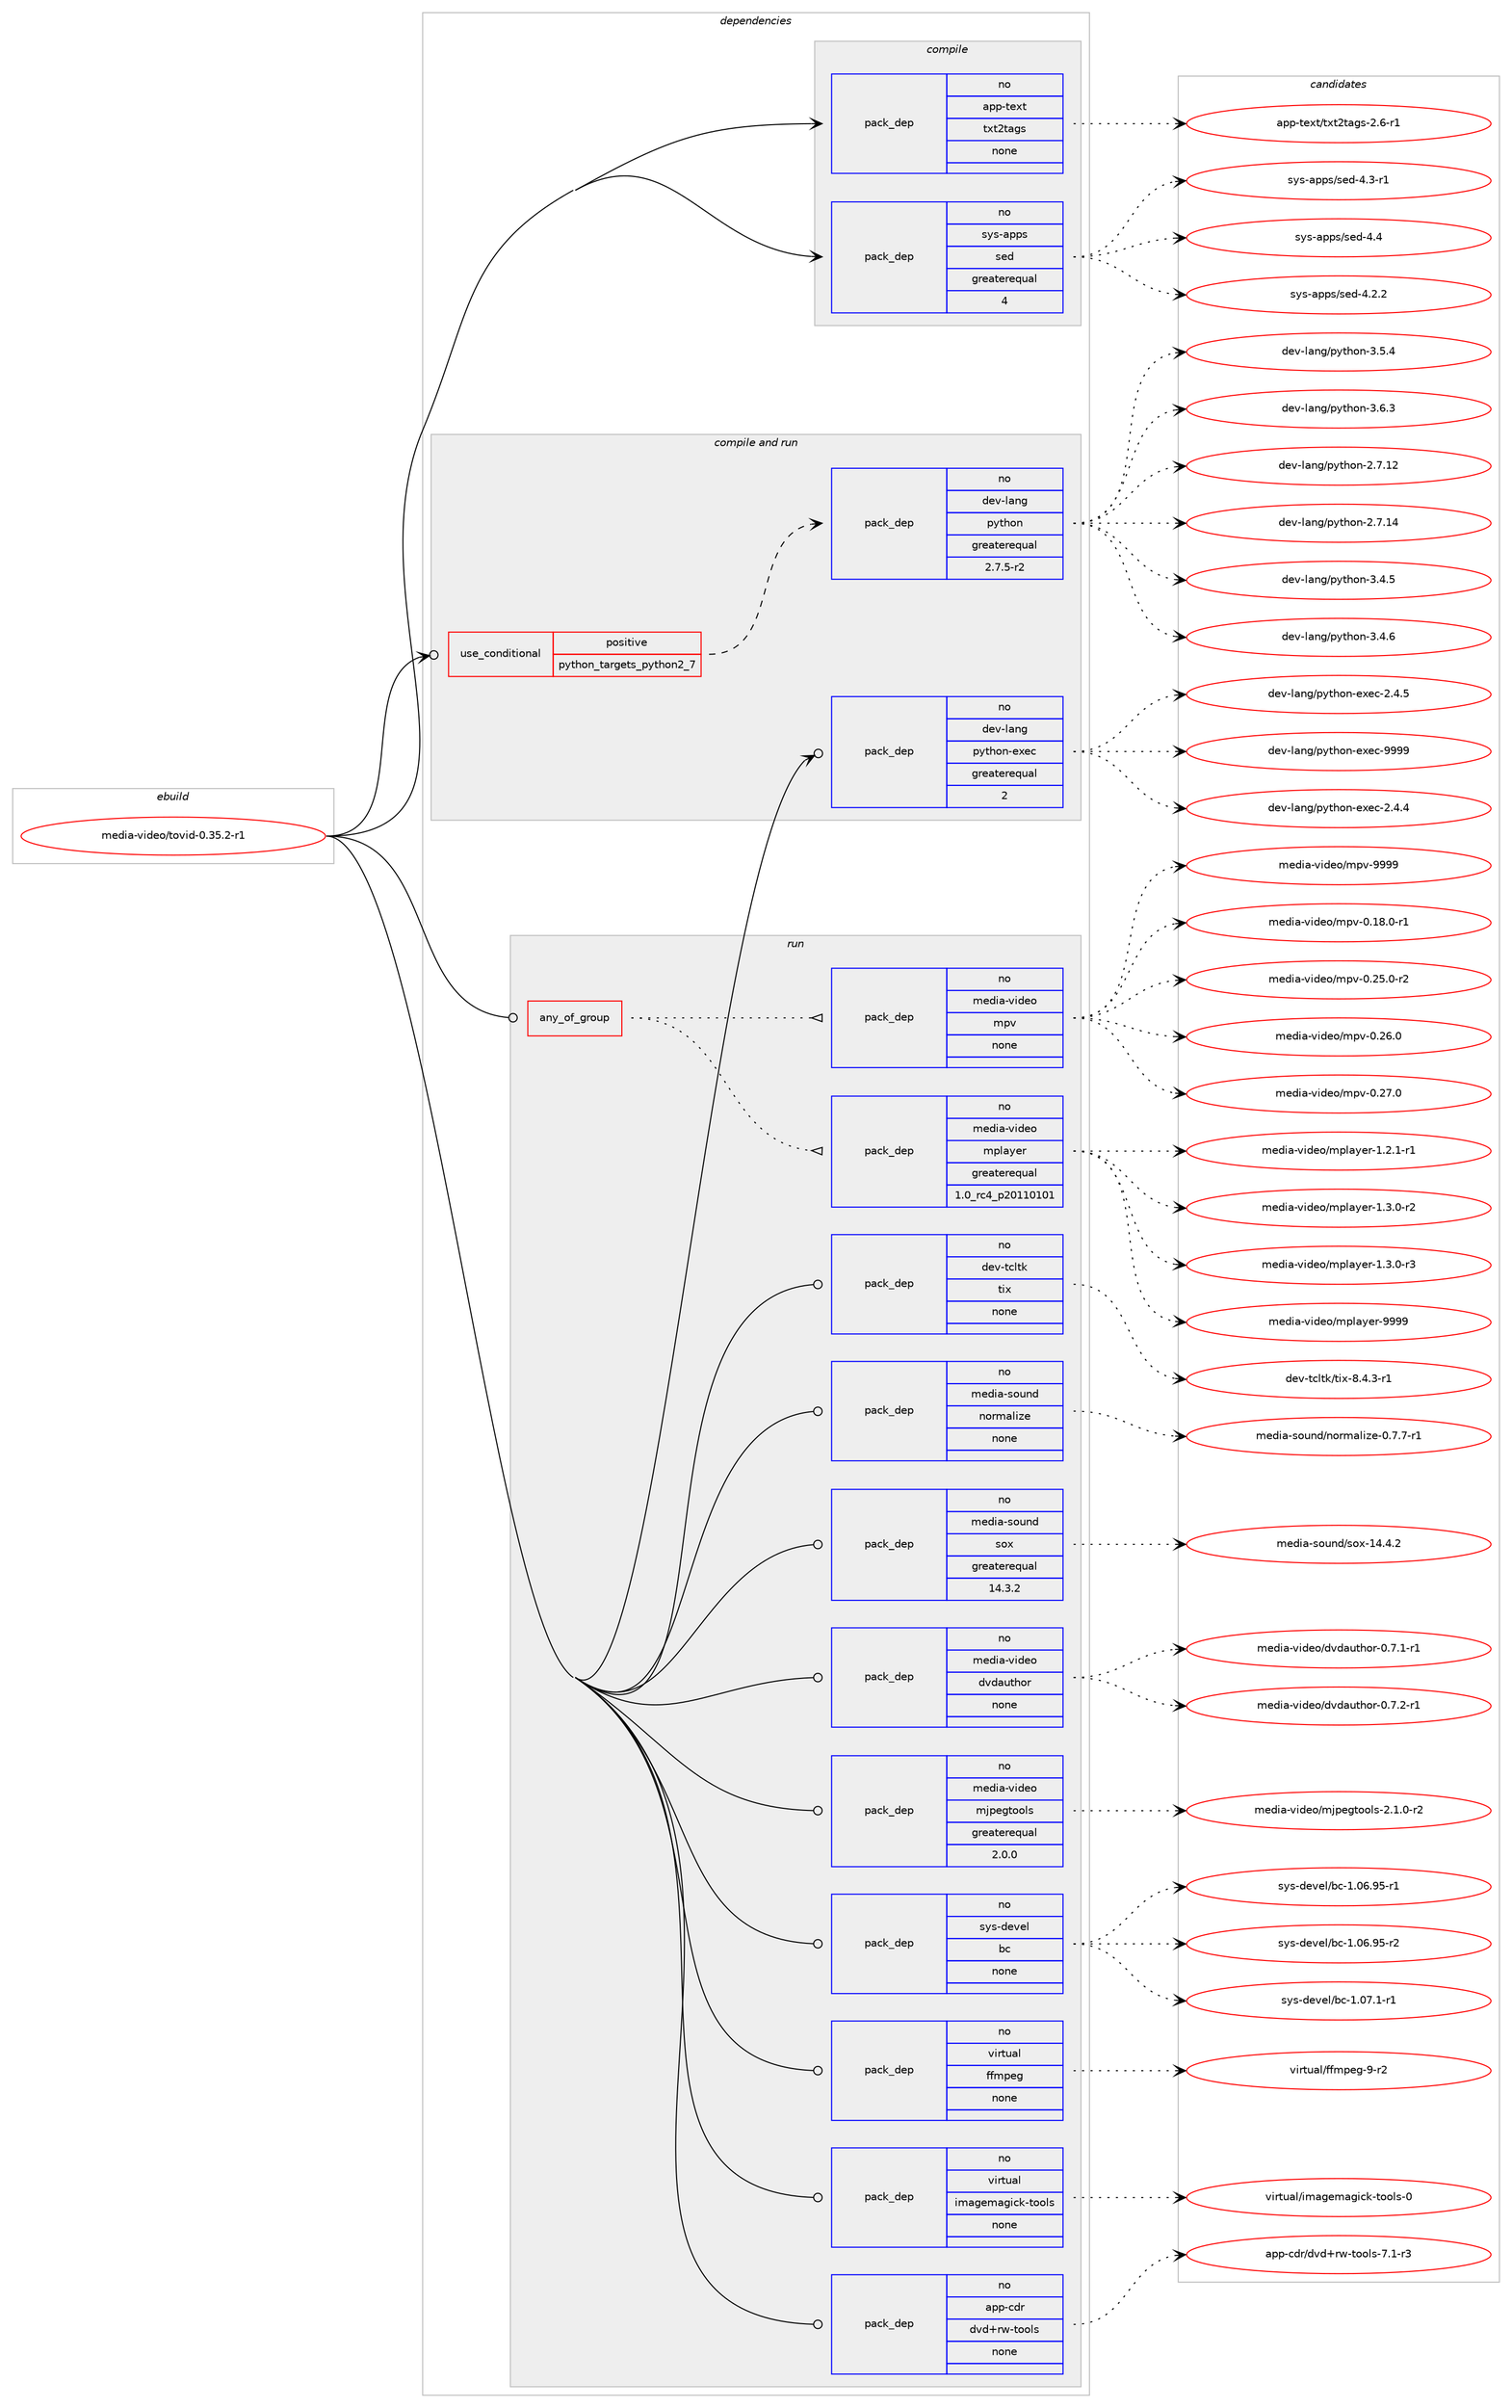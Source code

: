 digraph prolog {

# *************
# Graph options
# *************

newrank=true;
concentrate=true;
compound=true;
graph [rankdir=LR,fontname=Helvetica,fontsize=10,ranksep=1.5];#, ranksep=2.5, nodesep=0.2];
edge  [arrowhead=vee];
node  [fontname=Helvetica,fontsize=10];

# **********
# The ebuild
# **********

subgraph cluster_leftcol {
color=gray;
rank=same;
label=<<i>ebuild</i>>;
id [label="media-video/tovid-0.35.2-r1", color=red, width=4, href="../media-video/tovid-0.35.2-r1.svg"];
}

# ****************
# The dependencies
# ****************

subgraph cluster_midcol {
color=gray;
label=<<i>dependencies</i>>;
subgraph cluster_compile {
fillcolor="#eeeeee";
style=filled;
label=<<i>compile</i>>;
subgraph pack292840 {
dependency397139 [label=<<TABLE BORDER="0" CELLBORDER="1" CELLSPACING="0" CELLPADDING="4" WIDTH="220"><TR><TD ROWSPAN="6" CELLPADDING="30">pack_dep</TD></TR><TR><TD WIDTH="110">no</TD></TR><TR><TD>app-text</TD></TR><TR><TD>txt2tags</TD></TR><TR><TD>none</TD></TR><TR><TD></TD></TR></TABLE>>, shape=none, color=blue];
}
id:e -> dependency397139:w [weight=20,style="solid",arrowhead="vee"];
subgraph pack292841 {
dependency397140 [label=<<TABLE BORDER="0" CELLBORDER="1" CELLSPACING="0" CELLPADDING="4" WIDTH="220"><TR><TD ROWSPAN="6" CELLPADDING="30">pack_dep</TD></TR><TR><TD WIDTH="110">no</TD></TR><TR><TD>sys-apps</TD></TR><TR><TD>sed</TD></TR><TR><TD>greaterequal</TD></TR><TR><TD>4</TD></TR></TABLE>>, shape=none, color=blue];
}
id:e -> dependency397140:w [weight=20,style="solid",arrowhead="vee"];
}
subgraph cluster_compileandrun {
fillcolor="#eeeeee";
style=filled;
label=<<i>compile and run</i>>;
subgraph cond97863 {
dependency397141 [label=<<TABLE BORDER="0" CELLBORDER="1" CELLSPACING="0" CELLPADDING="4"><TR><TD ROWSPAN="3" CELLPADDING="10">use_conditional</TD></TR><TR><TD>positive</TD></TR><TR><TD>python_targets_python2_7</TD></TR></TABLE>>, shape=none, color=red];
subgraph pack292842 {
dependency397142 [label=<<TABLE BORDER="0" CELLBORDER="1" CELLSPACING="0" CELLPADDING="4" WIDTH="220"><TR><TD ROWSPAN="6" CELLPADDING="30">pack_dep</TD></TR><TR><TD WIDTH="110">no</TD></TR><TR><TD>dev-lang</TD></TR><TR><TD>python</TD></TR><TR><TD>greaterequal</TD></TR><TR><TD>2.7.5-r2</TD></TR></TABLE>>, shape=none, color=blue];
}
dependency397141:e -> dependency397142:w [weight=20,style="dashed",arrowhead="vee"];
}
id:e -> dependency397141:w [weight=20,style="solid",arrowhead="odotvee"];
subgraph pack292843 {
dependency397143 [label=<<TABLE BORDER="0" CELLBORDER="1" CELLSPACING="0" CELLPADDING="4" WIDTH="220"><TR><TD ROWSPAN="6" CELLPADDING="30">pack_dep</TD></TR><TR><TD WIDTH="110">no</TD></TR><TR><TD>dev-lang</TD></TR><TR><TD>python-exec</TD></TR><TR><TD>greaterequal</TD></TR><TR><TD>2</TD></TR></TABLE>>, shape=none, color=blue];
}
id:e -> dependency397143:w [weight=20,style="solid",arrowhead="odotvee"];
}
subgraph cluster_run {
fillcolor="#eeeeee";
style=filled;
label=<<i>run</i>>;
subgraph any6252 {
dependency397144 [label=<<TABLE BORDER="0" CELLBORDER="1" CELLSPACING="0" CELLPADDING="4"><TR><TD CELLPADDING="10">any_of_group</TD></TR></TABLE>>, shape=none, color=red];subgraph pack292844 {
dependency397145 [label=<<TABLE BORDER="0" CELLBORDER="1" CELLSPACING="0" CELLPADDING="4" WIDTH="220"><TR><TD ROWSPAN="6" CELLPADDING="30">pack_dep</TD></TR><TR><TD WIDTH="110">no</TD></TR><TR><TD>media-video</TD></TR><TR><TD>mplayer</TD></TR><TR><TD>greaterequal</TD></TR><TR><TD>1.0_rc4_p20110101</TD></TR></TABLE>>, shape=none, color=blue];
}
dependency397144:e -> dependency397145:w [weight=20,style="dotted",arrowhead="oinv"];
subgraph pack292845 {
dependency397146 [label=<<TABLE BORDER="0" CELLBORDER="1" CELLSPACING="0" CELLPADDING="4" WIDTH="220"><TR><TD ROWSPAN="6" CELLPADDING="30">pack_dep</TD></TR><TR><TD WIDTH="110">no</TD></TR><TR><TD>media-video</TD></TR><TR><TD>mpv</TD></TR><TR><TD>none</TD></TR><TR><TD></TD></TR></TABLE>>, shape=none, color=blue];
}
dependency397144:e -> dependency397146:w [weight=20,style="dotted",arrowhead="oinv"];
}
id:e -> dependency397144:w [weight=20,style="solid",arrowhead="odot"];
subgraph pack292846 {
dependency397147 [label=<<TABLE BORDER="0" CELLBORDER="1" CELLSPACING="0" CELLPADDING="4" WIDTH="220"><TR><TD ROWSPAN="6" CELLPADDING="30">pack_dep</TD></TR><TR><TD WIDTH="110">no</TD></TR><TR><TD>app-cdr</TD></TR><TR><TD>dvd+rw-tools</TD></TR><TR><TD>none</TD></TR><TR><TD></TD></TR></TABLE>>, shape=none, color=blue];
}
id:e -> dependency397147:w [weight=20,style="solid",arrowhead="odot"];
subgraph pack292847 {
dependency397148 [label=<<TABLE BORDER="0" CELLBORDER="1" CELLSPACING="0" CELLPADDING="4" WIDTH="220"><TR><TD ROWSPAN="6" CELLPADDING="30">pack_dep</TD></TR><TR><TD WIDTH="110">no</TD></TR><TR><TD>dev-tcltk</TD></TR><TR><TD>tix</TD></TR><TR><TD>none</TD></TR><TR><TD></TD></TR></TABLE>>, shape=none, color=blue];
}
id:e -> dependency397148:w [weight=20,style="solid",arrowhead="odot"];
subgraph pack292848 {
dependency397149 [label=<<TABLE BORDER="0" CELLBORDER="1" CELLSPACING="0" CELLPADDING="4" WIDTH="220"><TR><TD ROWSPAN="6" CELLPADDING="30">pack_dep</TD></TR><TR><TD WIDTH="110">no</TD></TR><TR><TD>media-sound</TD></TR><TR><TD>normalize</TD></TR><TR><TD>none</TD></TR><TR><TD></TD></TR></TABLE>>, shape=none, color=blue];
}
id:e -> dependency397149:w [weight=20,style="solid",arrowhead="odot"];
subgraph pack292849 {
dependency397150 [label=<<TABLE BORDER="0" CELLBORDER="1" CELLSPACING="0" CELLPADDING="4" WIDTH="220"><TR><TD ROWSPAN="6" CELLPADDING="30">pack_dep</TD></TR><TR><TD WIDTH="110">no</TD></TR><TR><TD>media-sound</TD></TR><TR><TD>sox</TD></TR><TR><TD>greaterequal</TD></TR><TR><TD>14.3.2</TD></TR></TABLE>>, shape=none, color=blue];
}
id:e -> dependency397150:w [weight=20,style="solid",arrowhead="odot"];
subgraph pack292850 {
dependency397151 [label=<<TABLE BORDER="0" CELLBORDER="1" CELLSPACING="0" CELLPADDING="4" WIDTH="220"><TR><TD ROWSPAN="6" CELLPADDING="30">pack_dep</TD></TR><TR><TD WIDTH="110">no</TD></TR><TR><TD>media-video</TD></TR><TR><TD>dvdauthor</TD></TR><TR><TD>none</TD></TR><TR><TD></TD></TR></TABLE>>, shape=none, color=blue];
}
id:e -> dependency397151:w [weight=20,style="solid",arrowhead="odot"];
subgraph pack292851 {
dependency397152 [label=<<TABLE BORDER="0" CELLBORDER="1" CELLSPACING="0" CELLPADDING="4" WIDTH="220"><TR><TD ROWSPAN="6" CELLPADDING="30">pack_dep</TD></TR><TR><TD WIDTH="110">no</TD></TR><TR><TD>media-video</TD></TR><TR><TD>mjpegtools</TD></TR><TR><TD>greaterequal</TD></TR><TR><TD>2.0.0</TD></TR></TABLE>>, shape=none, color=blue];
}
id:e -> dependency397152:w [weight=20,style="solid",arrowhead="odot"];
subgraph pack292852 {
dependency397153 [label=<<TABLE BORDER="0" CELLBORDER="1" CELLSPACING="0" CELLPADDING="4" WIDTH="220"><TR><TD ROWSPAN="6" CELLPADDING="30">pack_dep</TD></TR><TR><TD WIDTH="110">no</TD></TR><TR><TD>sys-devel</TD></TR><TR><TD>bc</TD></TR><TR><TD>none</TD></TR><TR><TD></TD></TR></TABLE>>, shape=none, color=blue];
}
id:e -> dependency397153:w [weight=20,style="solid",arrowhead="odot"];
subgraph pack292853 {
dependency397154 [label=<<TABLE BORDER="0" CELLBORDER="1" CELLSPACING="0" CELLPADDING="4" WIDTH="220"><TR><TD ROWSPAN="6" CELLPADDING="30">pack_dep</TD></TR><TR><TD WIDTH="110">no</TD></TR><TR><TD>virtual</TD></TR><TR><TD>ffmpeg</TD></TR><TR><TD>none</TD></TR><TR><TD></TD></TR></TABLE>>, shape=none, color=blue];
}
id:e -> dependency397154:w [weight=20,style="solid",arrowhead="odot"];
subgraph pack292854 {
dependency397155 [label=<<TABLE BORDER="0" CELLBORDER="1" CELLSPACING="0" CELLPADDING="4" WIDTH="220"><TR><TD ROWSPAN="6" CELLPADDING="30">pack_dep</TD></TR><TR><TD WIDTH="110">no</TD></TR><TR><TD>virtual</TD></TR><TR><TD>imagemagick-tools</TD></TR><TR><TD>none</TD></TR><TR><TD></TD></TR></TABLE>>, shape=none, color=blue];
}
id:e -> dependency397155:w [weight=20,style="solid",arrowhead="odot"];
}
}

# **************
# The candidates
# **************

subgraph cluster_choices {
rank=same;
color=gray;
label=<<i>candidates</i>>;

subgraph choice292840 {
color=black;
nodesep=1;
choice9711211245116101120116471161201165011697103115455046544511449 [label="app-text/txt2tags-2.6-r1", color=red, width=4,href="../app-text/txt2tags-2.6-r1.svg"];
dependency397139:e -> choice9711211245116101120116471161201165011697103115455046544511449:w [style=dotted,weight="100"];
}
subgraph choice292841 {
color=black;
nodesep=1;
choice115121115459711211211547115101100455246504650 [label="sys-apps/sed-4.2.2", color=red, width=4,href="../sys-apps/sed-4.2.2.svg"];
choice115121115459711211211547115101100455246514511449 [label="sys-apps/sed-4.3-r1", color=red, width=4,href="../sys-apps/sed-4.3-r1.svg"];
choice11512111545971121121154711510110045524652 [label="sys-apps/sed-4.4", color=red, width=4,href="../sys-apps/sed-4.4.svg"];
dependency397140:e -> choice115121115459711211211547115101100455246504650:w [style=dotted,weight="100"];
dependency397140:e -> choice115121115459711211211547115101100455246514511449:w [style=dotted,weight="100"];
dependency397140:e -> choice11512111545971121121154711510110045524652:w [style=dotted,weight="100"];
}
subgraph choice292842 {
color=black;
nodesep=1;
choice10010111845108971101034711212111610411111045504655464950 [label="dev-lang/python-2.7.12", color=red, width=4,href="../dev-lang/python-2.7.12.svg"];
choice10010111845108971101034711212111610411111045504655464952 [label="dev-lang/python-2.7.14", color=red, width=4,href="../dev-lang/python-2.7.14.svg"];
choice100101118451089711010347112121116104111110455146524653 [label="dev-lang/python-3.4.5", color=red, width=4,href="../dev-lang/python-3.4.5.svg"];
choice100101118451089711010347112121116104111110455146524654 [label="dev-lang/python-3.4.6", color=red, width=4,href="../dev-lang/python-3.4.6.svg"];
choice100101118451089711010347112121116104111110455146534652 [label="dev-lang/python-3.5.4", color=red, width=4,href="../dev-lang/python-3.5.4.svg"];
choice100101118451089711010347112121116104111110455146544651 [label="dev-lang/python-3.6.3", color=red, width=4,href="../dev-lang/python-3.6.3.svg"];
dependency397142:e -> choice10010111845108971101034711212111610411111045504655464950:w [style=dotted,weight="100"];
dependency397142:e -> choice10010111845108971101034711212111610411111045504655464952:w [style=dotted,weight="100"];
dependency397142:e -> choice100101118451089711010347112121116104111110455146524653:w [style=dotted,weight="100"];
dependency397142:e -> choice100101118451089711010347112121116104111110455146524654:w [style=dotted,weight="100"];
dependency397142:e -> choice100101118451089711010347112121116104111110455146534652:w [style=dotted,weight="100"];
dependency397142:e -> choice100101118451089711010347112121116104111110455146544651:w [style=dotted,weight="100"];
}
subgraph choice292843 {
color=black;
nodesep=1;
choice1001011184510897110103471121211161041111104510112010199455046524652 [label="dev-lang/python-exec-2.4.4", color=red, width=4,href="../dev-lang/python-exec-2.4.4.svg"];
choice1001011184510897110103471121211161041111104510112010199455046524653 [label="dev-lang/python-exec-2.4.5", color=red, width=4,href="../dev-lang/python-exec-2.4.5.svg"];
choice10010111845108971101034711212111610411111045101120101994557575757 [label="dev-lang/python-exec-9999", color=red, width=4,href="../dev-lang/python-exec-9999.svg"];
dependency397143:e -> choice1001011184510897110103471121211161041111104510112010199455046524652:w [style=dotted,weight="100"];
dependency397143:e -> choice1001011184510897110103471121211161041111104510112010199455046524653:w [style=dotted,weight="100"];
dependency397143:e -> choice10010111845108971101034711212111610411111045101120101994557575757:w [style=dotted,weight="100"];
}
subgraph choice292844 {
color=black;
nodesep=1;
choice109101100105974511810510010111147109112108971211011144549465046494511449 [label="media-video/mplayer-1.2.1-r1", color=red, width=4,href="../media-video/mplayer-1.2.1-r1.svg"];
choice109101100105974511810510010111147109112108971211011144549465146484511450 [label="media-video/mplayer-1.3.0-r2", color=red, width=4,href="../media-video/mplayer-1.3.0-r2.svg"];
choice109101100105974511810510010111147109112108971211011144549465146484511451 [label="media-video/mplayer-1.3.0-r3", color=red, width=4,href="../media-video/mplayer-1.3.0-r3.svg"];
choice109101100105974511810510010111147109112108971211011144557575757 [label="media-video/mplayer-9999", color=red, width=4,href="../media-video/mplayer-9999.svg"];
dependency397145:e -> choice109101100105974511810510010111147109112108971211011144549465046494511449:w [style=dotted,weight="100"];
dependency397145:e -> choice109101100105974511810510010111147109112108971211011144549465146484511450:w [style=dotted,weight="100"];
dependency397145:e -> choice109101100105974511810510010111147109112108971211011144549465146484511451:w [style=dotted,weight="100"];
dependency397145:e -> choice109101100105974511810510010111147109112108971211011144557575757:w [style=dotted,weight="100"];
}
subgraph choice292845 {
color=black;
nodesep=1;
choice109101100105974511810510010111147109112118454846495646484511449 [label="media-video/mpv-0.18.0-r1", color=red, width=4,href="../media-video/mpv-0.18.0-r1.svg"];
choice109101100105974511810510010111147109112118454846505346484511450 [label="media-video/mpv-0.25.0-r2", color=red, width=4,href="../media-video/mpv-0.25.0-r2.svg"];
choice10910110010597451181051001011114710911211845484650544648 [label="media-video/mpv-0.26.0", color=red, width=4,href="../media-video/mpv-0.26.0.svg"];
choice10910110010597451181051001011114710911211845484650554648 [label="media-video/mpv-0.27.0", color=red, width=4,href="../media-video/mpv-0.27.0.svg"];
choice1091011001059745118105100101111471091121184557575757 [label="media-video/mpv-9999", color=red, width=4,href="../media-video/mpv-9999.svg"];
dependency397146:e -> choice109101100105974511810510010111147109112118454846495646484511449:w [style=dotted,weight="100"];
dependency397146:e -> choice109101100105974511810510010111147109112118454846505346484511450:w [style=dotted,weight="100"];
dependency397146:e -> choice10910110010597451181051001011114710911211845484650544648:w [style=dotted,weight="100"];
dependency397146:e -> choice10910110010597451181051001011114710911211845484650554648:w [style=dotted,weight="100"];
dependency397146:e -> choice1091011001059745118105100101111471091121184557575757:w [style=dotted,weight="100"];
}
subgraph choice292846 {
color=black;
nodesep=1;
choice971121124599100114471001181004311411945116111111108115455546494511451 [label="app-cdr/dvd+rw-tools-7.1-r3", color=red, width=4,href="../app-cdr/dvd+rw-tools-7.1-r3.svg"];
dependency397147:e -> choice971121124599100114471001181004311411945116111111108115455546494511451:w [style=dotted,weight="100"];
}
subgraph choice292847 {
color=black;
nodesep=1;
choice1001011184511699108116107471161051204556465246514511449 [label="dev-tcltk/tix-8.4.3-r1", color=red, width=4,href="../dev-tcltk/tix-8.4.3-r1.svg"];
dependency397148:e -> choice1001011184511699108116107471161051204556465246514511449:w [style=dotted,weight="100"];
}
subgraph choice292848 {
color=black;
nodesep=1;
choice109101100105974511511111711010047110111114109971081051221014548465546554511449 [label="media-sound/normalize-0.7.7-r1", color=red, width=4,href="../media-sound/normalize-0.7.7-r1.svg"];
dependency397149:e -> choice109101100105974511511111711010047110111114109971081051221014548465546554511449:w [style=dotted,weight="100"];
}
subgraph choice292849 {
color=black;
nodesep=1;
choice10910110010597451151111171101004711511112045495246524650 [label="media-sound/sox-14.4.2", color=red, width=4,href="../media-sound/sox-14.4.2.svg"];
dependency397150:e -> choice10910110010597451151111171101004711511112045495246524650:w [style=dotted,weight="100"];
}
subgraph choice292850 {
color=black;
nodesep=1;
choice109101100105974511810510010111147100118100971171161041111144548465546494511449 [label="media-video/dvdauthor-0.7.1-r1", color=red, width=4,href="../media-video/dvdauthor-0.7.1-r1.svg"];
choice109101100105974511810510010111147100118100971171161041111144548465546504511449 [label="media-video/dvdauthor-0.7.2-r1", color=red, width=4,href="../media-video/dvdauthor-0.7.2-r1.svg"];
dependency397151:e -> choice109101100105974511810510010111147100118100971171161041111144548465546494511449:w [style=dotted,weight="100"];
dependency397151:e -> choice109101100105974511810510010111147100118100971171161041111144548465546504511449:w [style=dotted,weight="100"];
}
subgraph choice292851 {
color=black;
nodesep=1;
choice1091011001059745118105100101111471091061121011031161111111081154550464946484511450 [label="media-video/mjpegtools-2.1.0-r2", color=red, width=4,href="../media-video/mjpegtools-2.1.0-r2.svg"];
dependency397152:e -> choice1091011001059745118105100101111471091061121011031161111111081154550464946484511450:w [style=dotted,weight="100"];
}
subgraph choice292852 {
color=black;
nodesep=1;
choice1151211154510010111810110847989945494648544657534511449 [label="sys-devel/bc-1.06.95-r1", color=red, width=4,href="../sys-devel/bc-1.06.95-r1.svg"];
choice1151211154510010111810110847989945494648544657534511450 [label="sys-devel/bc-1.06.95-r2", color=red, width=4,href="../sys-devel/bc-1.06.95-r2.svg"];
choice11512111545100101118101108479899454946485546494511449 [label="sys-devel/bc-1.07.1-r1", color=red, width=4,href="../sys-devel/bc-1.07.1-r1.svg"];
dependency397153:e -> choice1151211154510010111810110847989945494648544657534511449:w [style=dotted,weight="100"];
dependency397153:e -> choice1151211154510010111810110847989945494648544657534511450:w [style=dotted,weight="100"];
dependency397153:e -> choice11512111545100101118101108479899454946485546494511449:w [style=dotted,weight="100"];
}
subgraph choice292853 {
color=black;
nodesep=1;
choice118105114116117971084710210210911210110345574511450 [label="virtual/ffmpeg-9-r2", color=red, width=4,href="../virtual/ffmpeg-9-r2.svg"];
dependency397154:e -> choice118105114116117971084710210210911210110345574511450:w [style=dotted,weight="100"];
}
subgraph choice292854 {
color=black;
nodesep=1;
choice1181051141161179710847105109971031011099710310599107451161111111081154548 [label="virtual/imagemagick-tools-0", color=red, width=4,href="../virtual/imagemagick-tools-0.svg"];
dependency397155:e -> choice1181051141161179710847105109971031011099710310599107451161111111081154548:w [style=dotted,weight="100"];
}
}

}
